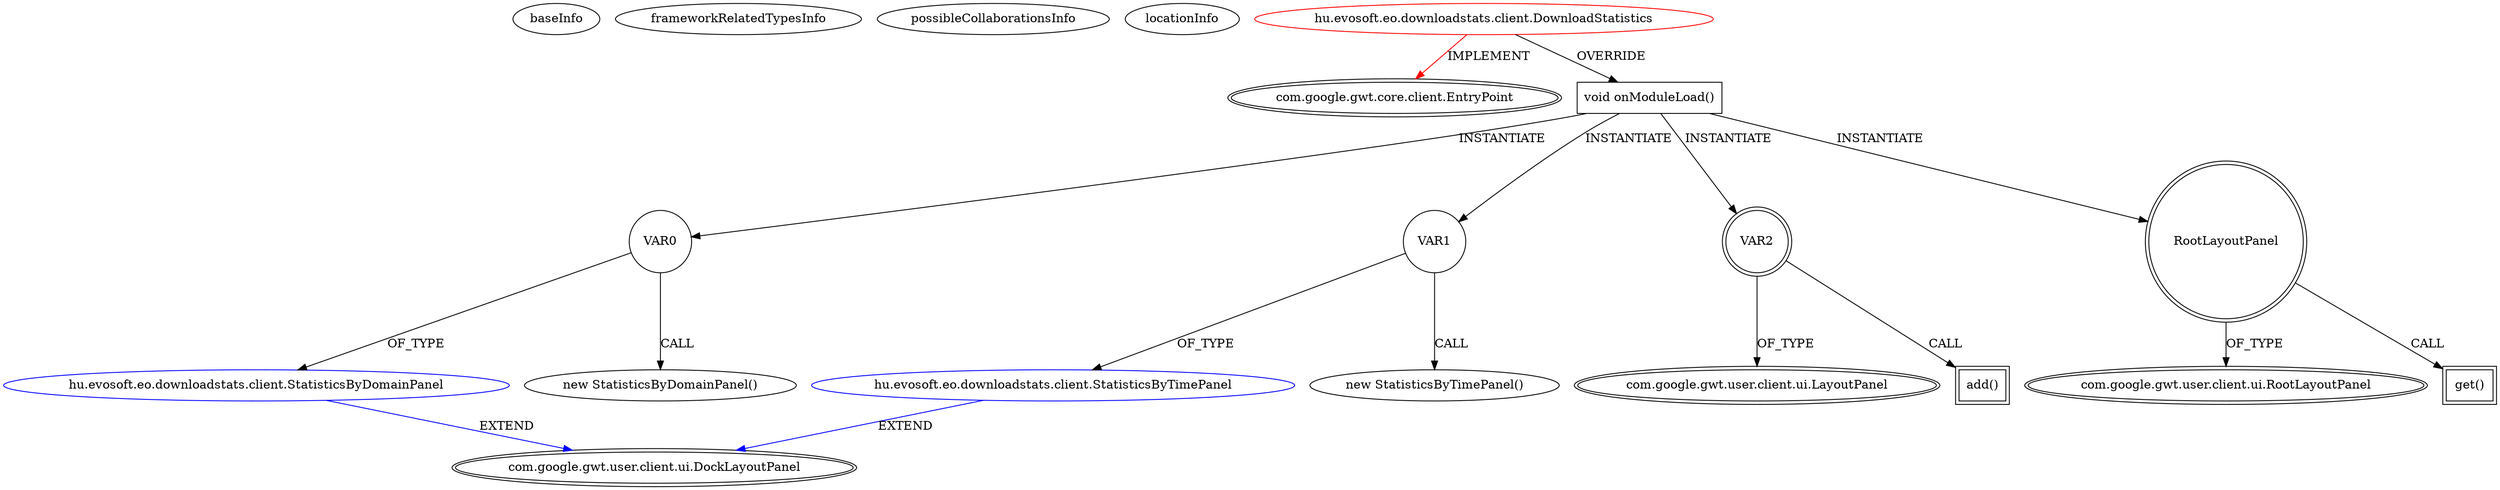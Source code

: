 digraph {
baseInfo[graphId=3347,category="extension_graph",isAnonymous=false,possibleRelation=true]
frameworkRelatedTypesInfo[0="com.google.gwt.core.client.EntryPoint"]
possibleCollaborationsInfo[0="3347~OVERRIDING_METHOD_DECLARATION-INSTANTIATION-~com.google.gwt.core.client.EntryPoint ~com.google.gwt.user.client.ui.DockLayoutPanel ~false~false"]
locationInfo[projectName="karandit-gwt-sandbox",filePath="/karandit-gwt-sandbox/gwt-sandbox-master/src/hu/evosoft/eo/downloadstats/client/DownloadStatistics.java",contextSignature="DownloadStatistics",graphId="3347"]
0[label="hu.evosoft.eo.downloadstats.client.DownloadStatistics",vertexType="ROOT_CLIENT_CLASS_DECLARATION",isFrameworkType=false,color=red]
1[label="com.google.gwt.core.client.EntryPoint",vertexType="FRAMEWORK_INTERFACE_TYPE",isFrameworkType=true,peripheries=2]
2[label="void onModuleLoad()",vertexType="OVERRIDING_METHOD_DECLARATION",isFrameworkType=false,shape=box]
4[label="VAR0",vertexType="VARIABLE_EXPRESION",isFrameworkType=false,shape=circle]
5[label="hu.evosoft.eo.downloadstats.client.StatisticsByDomainPanel",vertexType="REFERENCE_CLIENT_CLASS_DECLARATION",isFrameworkType=false,color=blue]
6[label="com.google.gwt.user.client.ui.DockLayoutPanel",vertexType="FRAMEWORK_CLASS_TYPE",isFrameworkType=true,peripheries=2]
3[label="new StatisticsByDomainPanel()",vertexType="CONSTRUCTOR_CALL",isFrameworkType=false]
8[label="VAR1",vertexType="VARIABLE_EXPRESION",isFrameworkType=false,shape=circle]
9[label="hu.evosoft.eo.downloadstats.client.StatisticsByTimePanel",vertexType="REFERENCE_CLIENT_CLASS_DECLARATION",isFrameworkType=false,color=blue]
7[label="new StatisticsByTimePanel()",vertexType="CONSTRUCTOR_CALL",isFrameworkType=false]
11[label="VAR2",vertexType="VARIABLE_EXPRESION",isFrameworkType=true,peripheries=2,shape=circle]
13[label="com.google.gwt.user.client.ui.LayoutPanel",vertexType="FRAMEWORK_CLASS_TYPE",isFrameworkType=true,peripheries=2]
12[label="add()",vertexType="INSIDE_CALL",isFrameworkType=true,peripheries=2,shape=box]
14[label="RootLayoutPanel",vertexType="VARIABLE_EXPRESION",isFrameworkType=true,peripheries=2,shape=circle]
16[label="com.google.gwt.user.client.ui.RootLayoutPanel",vertexType="FRAMEWORK_CLASS_TYPE",isFrameworkType=true,peripheries=2]
15[label="get()",vertexType="INSIDE_CALL",isFrameworkType=true,peripheries=2,shape=box]
0->1[label="IMPLEMENT",color=red]
0->2[label="OVERRIDE"]
2->4[label="INSTANTIATE"]
5->6[label="EXTEND",color=blue]
4->5[label="OF_TYPE"]
4->3[label="CALL"]
2->8[label="INSTANTIATE"]
9->6[label="EXTEND",color=blue]
8->9[label="OF_TYPE"]
8->7[label="CALL"]
2->11[label="INSTANTIATE"]
11->13[label="OF_TYPE"]
11->12[label="CALL"]
2->14[label="INSTANTIATE"]
14->16[label="OF_TYPE"]
14->15[label="CALL"]
}
